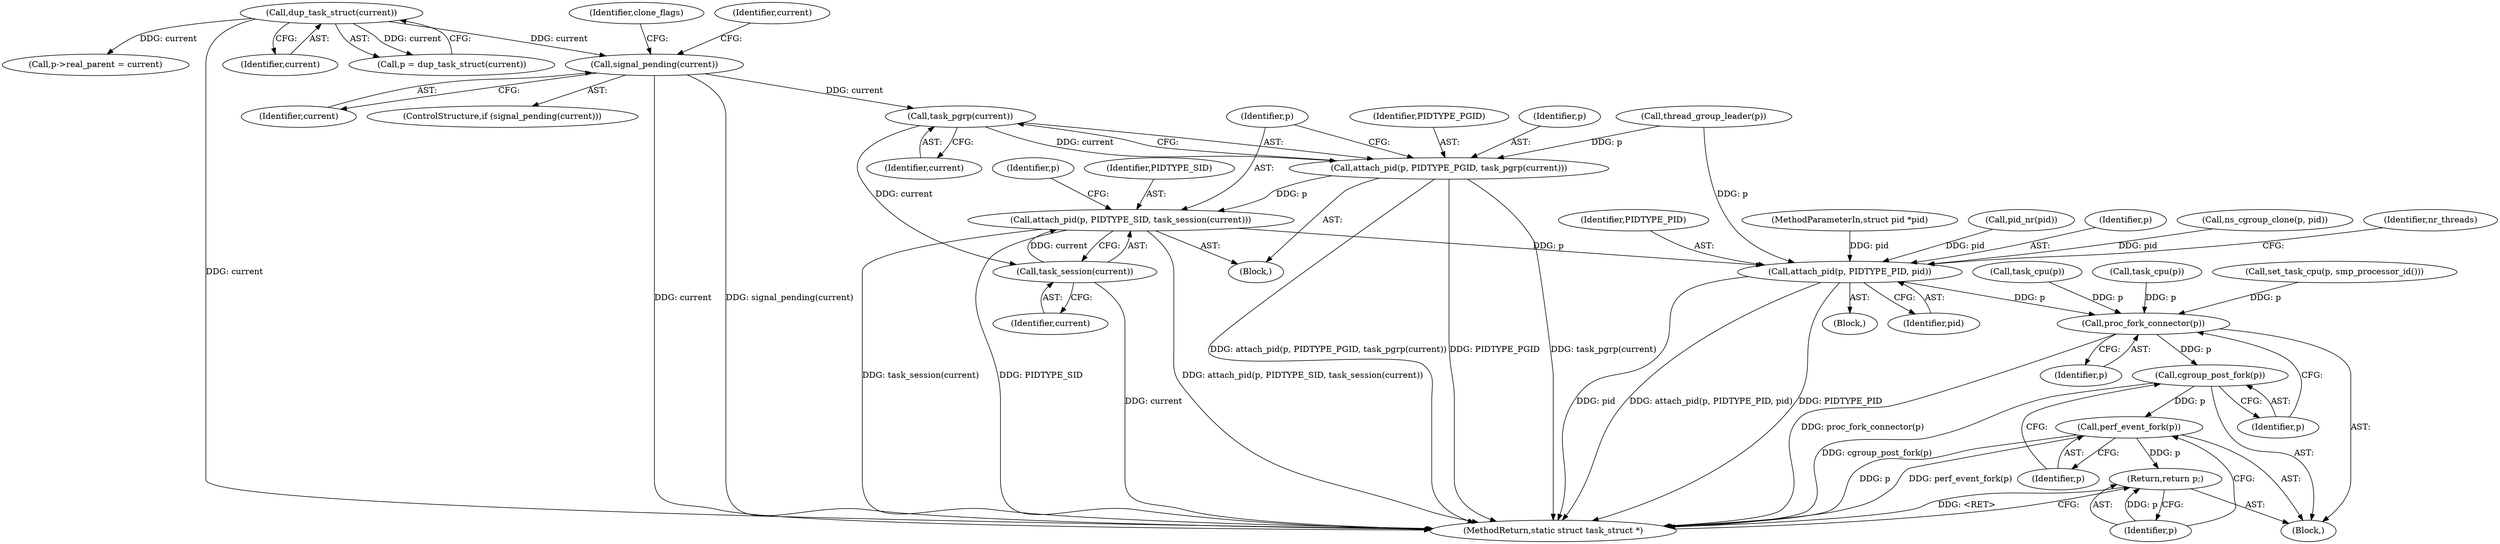 digraph "0_linux_b69f2292063d2caf37ca9aec7d63ded203701bf3_1@API" {
"1000892" [label="(Call,signal_pending(current))"];
"1000206" [label="(Call,dup_task_struct(current))"];
"1001013" [label="(Call,task_pgrp(current))"];
"1001010" [label="(Call,attach_pid(p, PIDTYPE_PGID, task_pgrp(current)))"];
"1001015" [label="(Call,attach_pid(p, PIDTYPE_SID, task_session(current)))"];
"1001032" [label="(Call,attach_pid(p, PIDTYPE_PID, pid))"];
"1001050" [label="(Call,proc_fork_connector(p))"];
"1001052" [label="(Call,cgroup_post_fork(p))"];
"1001054" [label="(Call,perf_event_fork(p))"];
"1001056" [label="(Return,return p;)"];
"1001018" [label="(Call,task_session(current))"];
"1000204" [label="(Call,p = dup_task_struct(current))"];
"1000969" [label="(Call,thread_group_leader(p))"];
"1001056" [label="(Return,return p;)"];
"1000893" [label="(Identifier,current)"];
"1001013" [label="(Call,task_pgrp(current))"];
"1001017" [label="(Identifier,PIDTYPE_SID)"];
"1001015" [label="(Call,attach_pid(p, PIDTYPE_SID, task_session(current)))"];
"1000128" [label="(MethodParameterIn,struct pid *pid)"];
"1001019" [label="(Identifier,current)"];
"1000670" [label="(Call,pid_nr(pid))"];
"1000891" [label="(ControlStructure,if (signal_pending(current)))"];
"1000912" [label="(Identifier,clone_flags)"];
"1001053" [label="(Identifier,p)"];
"1001052" [label="(Call,cgroup_post_fork(p))"];
"1001051" [label="(Identifier,p)"];
"1000871" [label="(Call,p->real_parent = current)"];
"1000899" [label="(Identifier,current)"];
"1001057" [label="(Identifier,p)"];
"1001055" [label="(Identifier,p)"];
"1000130" [label="(Block,)"];
"1001018" [label="(Call,task_session(current))"];
"1001149" [label="(MethodReturn,static struct task_struct *)"];
"1001012" [label="(Identifier,PIDTYPE_PGID)"];
"1000845" [label="(Call,set_task_cpu(p, smp_processor_id()))"];
"1001050" [label="(Call,proc_fork_connector(p))"];
"1001011" [label="(Identifier,p)"];
"1001033" [label="(Identifier,p)"];
"1001014" [label="(Identifier,current)"];
"1000206" [label="(Call,dup_task_struct(current))"];
"1000952" [label="(Block,)"];
"1000843" [label="(Call,task_cpu(p))"];
"1000701" [label="(Call,ns_cgroup_clone(p, pid))"];
"1001037" [label="(Identifier,nr_threads)"];
"1000892" [label="(Call,signal_pending(current))"];
"1000836" [label="(Call,task_cpu(p))"];
"1001054" [label="(Call,perf_event_fork(p))"];
"1001034" [label="(Identifier,PIDTYPE_PID)"];
"1001032" [label="(Call,attach_pid(p, PIDTYPE_PID, pid))"];
"1001035" [label="(Identifier,pid)"];
"1000971" [label="(Block,)"];
"1001023" [label="(Identifier,p)"];
"1000207" [label="(Identifier,current)"];
"1001016" [label="(Identifier,p)"];
"1001010" [label="(Call,attach_pid(p, PIDTYPE_PGID, task_pgrp(current)))"];
"1000892" -> "1000891"  [label="AST: "];
"1000892" -> "1000893"  [label="CFG: "];
"1000893" -> "1000892"  [label="AST: "];
"1000899" -> "1000892"  [label="CFG: "];
"1000912" -> "1000892"  [label="CFG: "];
"1000892" -> "1001149"  [label="DDG: current"];
"1000892" -> "1001149"  [label="DDG: signal_pending(current)"];
"1000206" -> "1000892"  [label="DDG: current"];
"1000892" -> "1001013"  [label="DDG: current"];
"1000206" -> "1000204"  [label="AST: "];
"1000206" -> "1000207"  [label="CFG: "];
"1000207" -> "1000206"  [label="AST: "];
"1000204" -> "1000206"  [label="CFG: "];
"1000206" -> "1001149"  [label="DDG: current"];
"1000206" -> "1000204"  [label="DDG: current"];
"1000206" -> "1000871"  [label="DDG: current"];
"1001013" -> "1001010"  [label="AST: "];
"1001013" -> "1001014"  [label="CFG: "];
"1001014" -> "1001013"  [label="AST: "];
"1001010" -> "1001013"  [label="CFG: "];
"1001013" -> "1001010"  [label="DDG: current"];
"1001013" -> "1001018"  [label="DDG: current"];
"1001010" -> "1000971"  [label="AST: "];
"1001011" -> "1001010"  [label="AST: "];
"1001012" -> "1001010"  [label="AST: "];
"1001016" -> "1001010"  [label="CFG: "];
"1001010" -> "1001149"  [label="DDG: PIDTYPE_PGID"];
"1001010" -> "1001149"  [label="DDG: task_pgrp(current)"];
"1001010" -> "1001149"  [label="DDG: attach_pid(p, PIDTYPE_PGID, task_pgrp(current))"];
"1000969" -> "1001010"  [label="DDG: p"];
"1001010" -> "1001015"  [label="DDG: p"];
"1001015" -> "1000971"  [label="AST: "];
"1001015" -> "1001018"  [label="CFG: "];
"1001016" -> "1001015"  [label="AST: "];
"1001017" -> "1001015"  [label="AST: "];
"1001018" -> "1001015"  [label="AST: "];
"1001023" -> "1001015"  [label="CFG: "];
"1001015" -> "1001149"  [label="DDG: attach_pid(p, PIDTYPE_SID, task_session(current))"];
"1001015" -> "1001149"  [label="DDG: task_session(current)"];
"1001015" -> "1001149"  [label="DDG: PIDTYPE_SID"];
"1001018" -> "1001015"  [label="DDG: current"];
"1001015" -> "1001032"  [label="DDG: p"];
"1001032" -> "1000952"  [label="AST: "];
"1001032" -> "1001035"  [label="CFG: "];
"1001033" -> "1001032"  [label="AST: "];
"1001034" -> "1001032"  [label="AST: "];
"1001035" -> "1001032"  [label="AST: "];
"1001037" -> "1001032"  [label="CFG: "];
"1001032" -> "1001149"  [label="DDG: pid"];
"1001032" -> "1001149"  [label="DDG: attach_pid(p, PIDTYPE_PID, pid)"];
"1001032" -> "1001149"  [label="DDG: PIDTYPE_PID"];
"1000969" -> "1001032"  [label="DDG: p"];
"1000670" -> "1001032"  [label="DDG: pid"];
"1000701" -> "1001032"  [label="DDG: pid"];
"1000128" -> "1001032"  [label="DDG: pid"];
"1001032" -> "1001050"  [label="DDG: p"];
"1001050" -> "1000130"  [label="AST: "];
"1001050" -> "1001051"  [label="CFG: "];
"1001051" -> "1001050"  [label="AST: "];
"1001053" -> "1001050"  [label="CFG: "];
"1001050" -> "1001149"  [label="DDG: proc_fork_connector(p)"];
"1000843" -> "1001050"  [label="DDG: p"];
"1000845" -> "1001050"  [label="DDG: p"];
"1000836" -> "1001050"  [label="DDG: p"];
"1001050" -> "1001052"  [label="DDG: p"];
"1001052" -> "1000130"  [label="AST: "];
"1001052" -> "1001053"  [label="CFG: "];
"1001053" -> "1001052"  [label="AST: "];
"1001055" -> "1001052"  [label="CFG: "];
"1001052" -> "1001149"  [label="DDG: cgroup_post_fork(p)"];
"1001052" -> "1001054"  [label="DDG: p"];
"1001054" -> "1000130"  [label="AST: "];
"1001054" -> "1001055"  [label="CFG: "];
"1001055" -> "1001054"  [label="AST: "];
"1001057" -> "1001054"  [label="CFG: "];
"1001054" -> "1001149"  [label="DDG: p"];
"1001054" -> "1001149"  [label="DDG: perf_event_fork(p)"];
"1001054" -> "1001056"  [label="DDG: p"];
"1001056" -> "1000130"  [label="AST: "];
"1001056" -> "1001057"  [label="CFG: "];
"1001057" -> "1001056"  [label="AST: "];
"1001149" -> "1001056"  [label="CFG: "];
"1001056" -> "1001149"  [label="DDG: <RET>"];
"1001057" -> "1001056"  [label="DDG: p"];
"1001018" -> "1001019"  [label="CFG: "];
"1001019" -> "1001018"  [label="AST: "];
"1001018" -> "1001149"  [label="DDG: current"];
}
